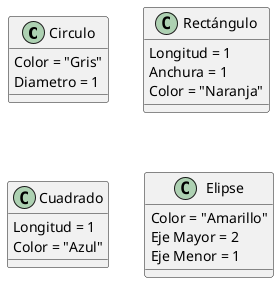 @startuml
class Circulo{
Color = "Gris"
Diametro = 1
}

class Rectángulo{
Longitud = 1
Anchura = 1
Color = "Naranja"
}

class Cuadrado{
Longitud = 1
Color = "Azul"
}

class Elipse{
Color = "Amarillo"
Eje Mayor = 2
Eje Menor = 1
}
@enduml